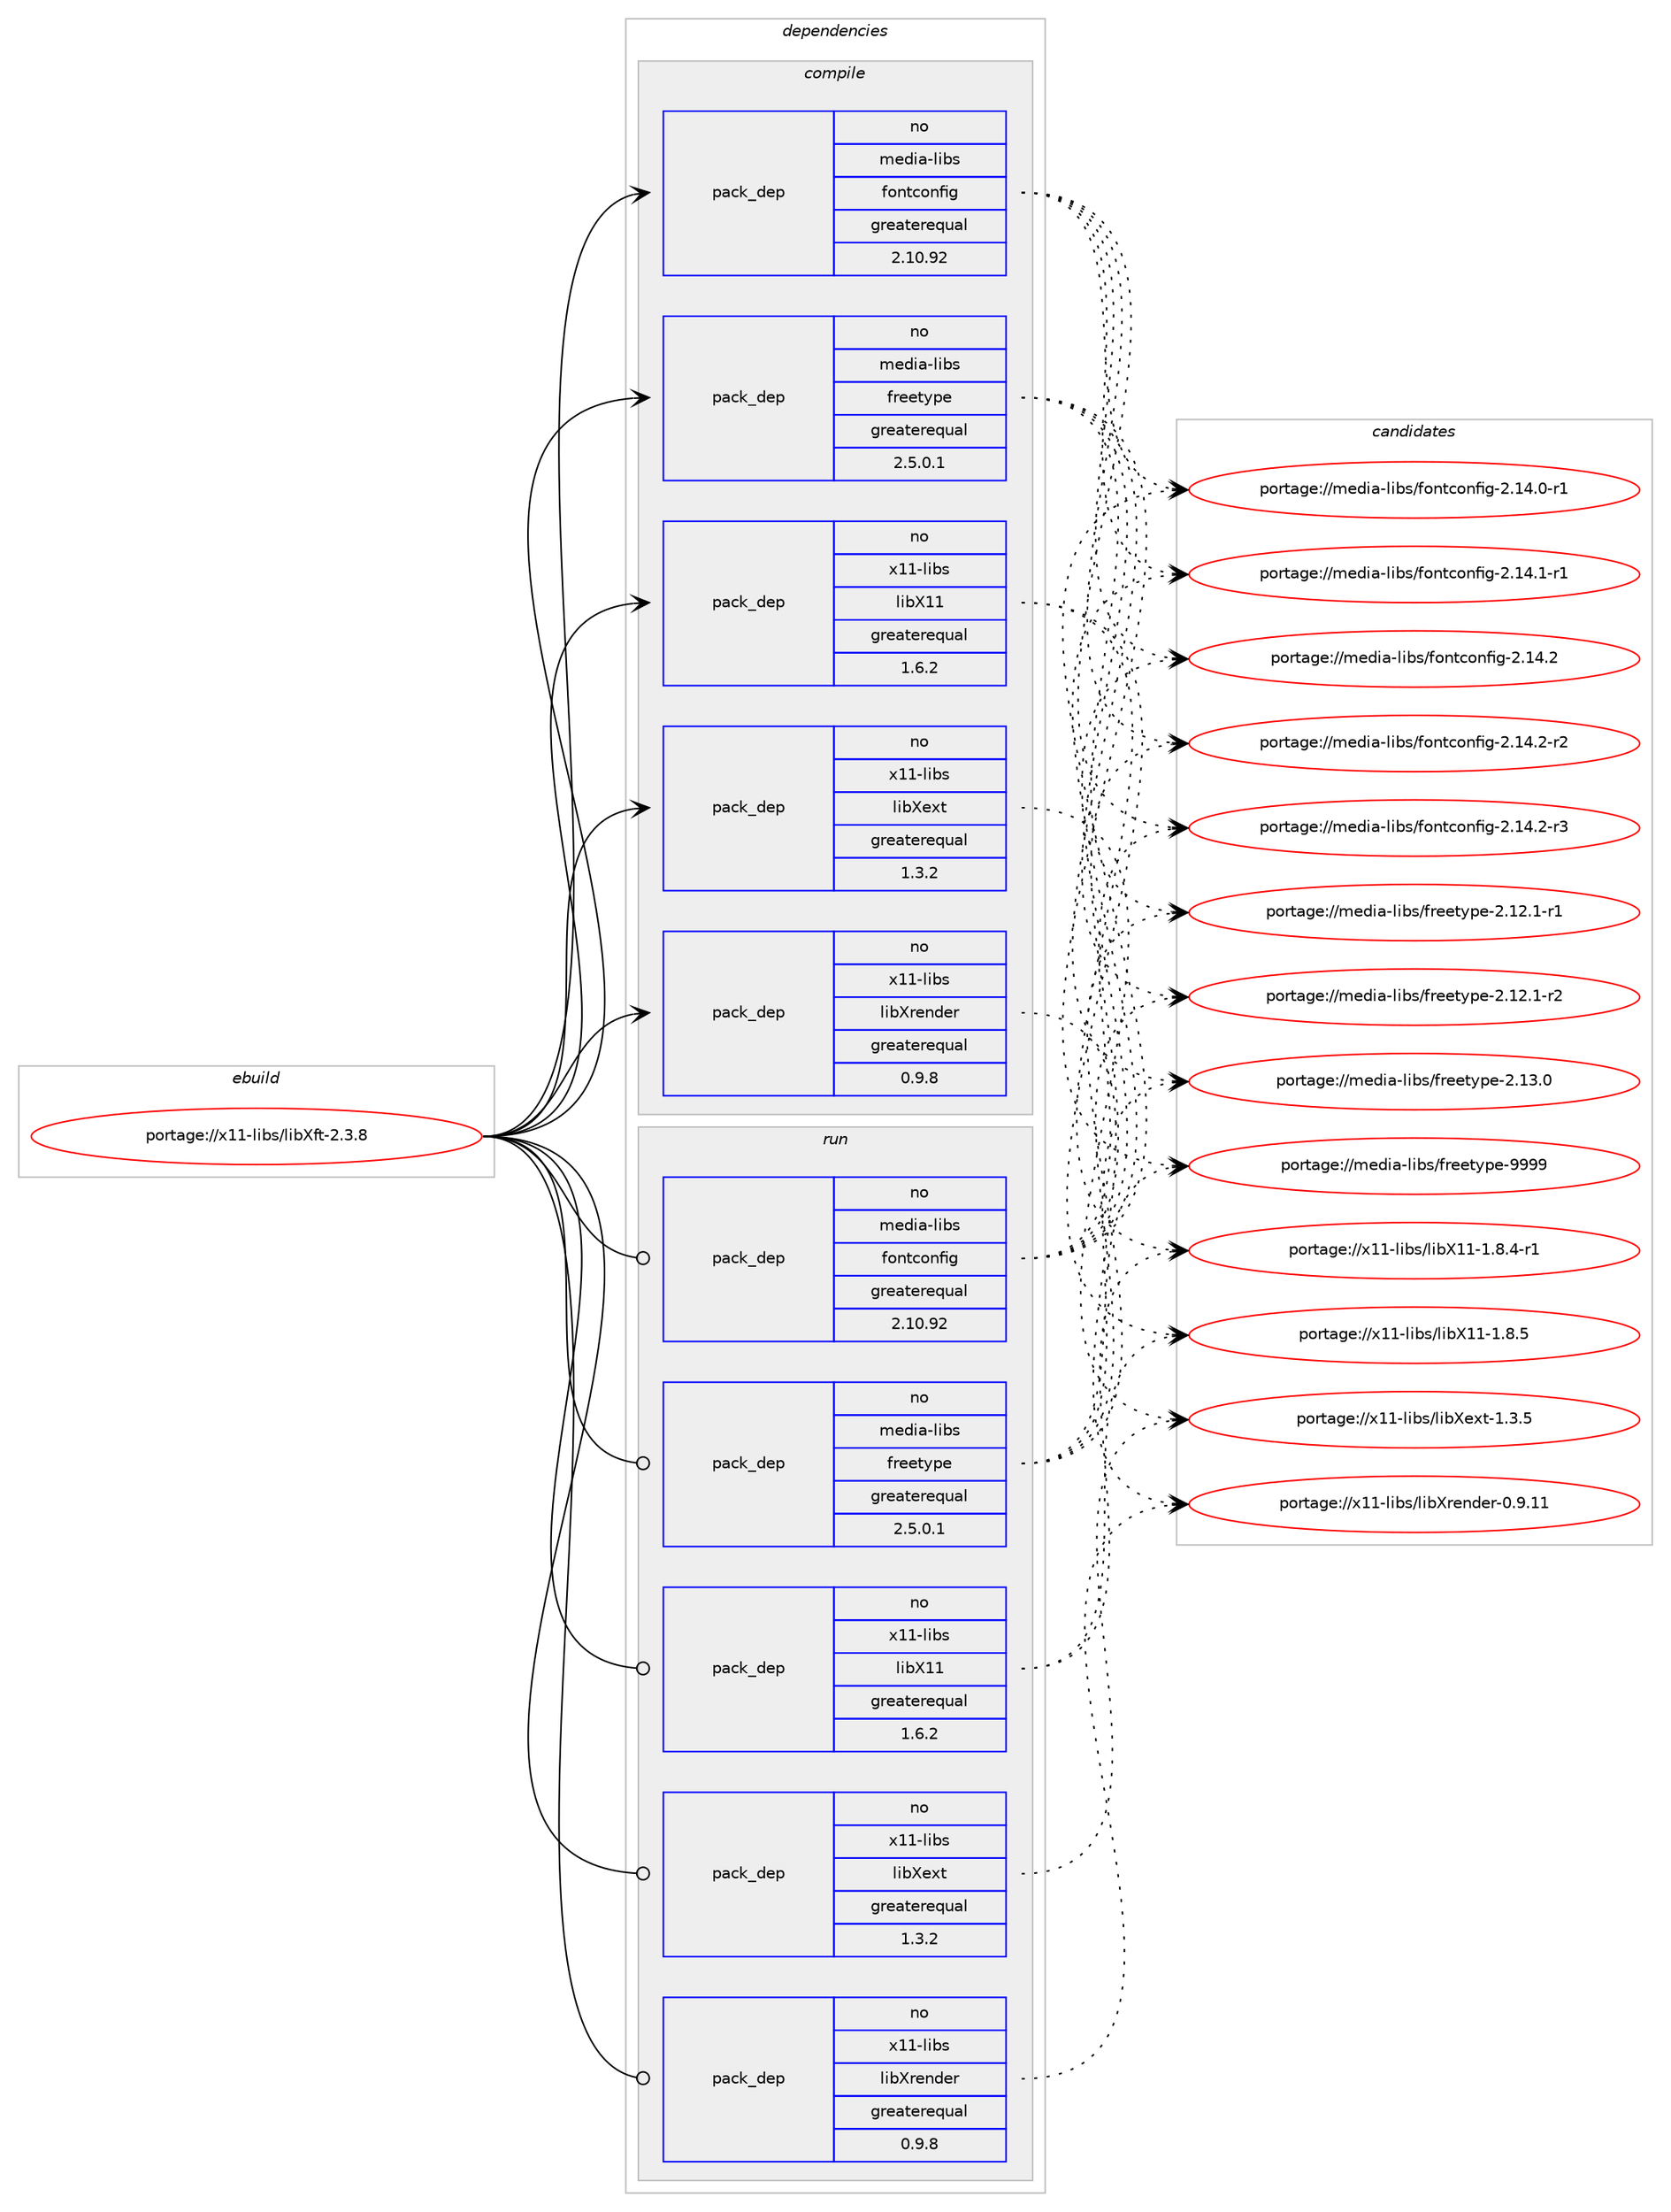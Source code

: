 digraph prolog {

# *************
# Graph options
# *************

newrank=true;
concentrate=true;
compound=true;
graph [rankdir=LR,fontname=Helvetica,fontsize=10,ranksep=1.5];#, ranksep=2.5, nodesep=0.2];
edge  [arrowhead=vee];
node  [fontname=Helvetica,fontsize=10];

# **********
# The ebuild
# **********

subgraph cluster_leftcol {
color=gray;
rank=same;
label=<<i>ebuild</i>>;
id [label="portage://x11-libs/libXft-2.3.8", color=red, width=4, href="../x11-libs/libXft-2.3.8.svg"];
}

# ****************
# The dependencies
# ****************

subgraph cluster_midcol {
color=gray;
label=<<i>dependencies</i>>;
subgraph cluster_compile {
fillcolor="#eeeeee";
style=filled;
label=<<i>compile</i>>;
subgraph pack941 {
dependency1610 [label=<<TABLE BORDER="0" CELLBORDER="1" CELLSPACING="0" CELLPADDING="4" WIDTH="220"><TR><TD ROWSPAN="6" CELLPADDING="30">pack_dep</TD></TR><TR><TD WIDTH="110">no</TD></TR><TR><TD>media-libs</TD></TR><TR><TD>fontconfig</TD></TR><TR><TD>greaterequal</TD></TR><TR><TD>2.10.92</TD></TR></TABLE>>, shape=none, color=blue];
}
id:e -> dependency1610:w [weight=20,style="solid",arrowhead="vee"];
subgraph pack942 {
dependency1611 [label=<<TABLE BORDER="0" CELLBORDER="1" CELLSPACING="0" CELLPADDING="4" WIDTH="220"><TR><TD ROWSPAN="6" CELLPADDING="30">pack_dep</TD></TR><TR><TD WIDTH="110">no</TD></TR><TR><TD>media-libs</TD></TR><TR><TD>freetype</TD></TR><TR><TD>greaterequal</TD></TR><TR><TD>2.5.0.1</TD></TR></TABLE>>, shape=none, color=blue];
}
id:e -> dependency1611:w [weight=20,style="solid",arrowhead="vee"];
# *** BEGIN UNKNOWN DEPENDENCY TYPE (TODO) ***
# id -> package_dependency(portage://x11-libs/libXft-2.3.8,install,no,virtual,ttf-fonts,none,[,,],[],[])
# *** END UNKNOWN DEPENDENCY TYPE (TODO) ***

# *** BEGIN UNKNOWN DEPENDENCY TYPE (TODO) ***
# id -> package_dependency(portage://x11-libs/libXft-2.3.8,install,no,x11-base,xorg-proto,none,[,,],[],[])
# *** END UNKNOWN DEPENDENCY TYPE (TODO) ***

subgraph pack943 {
dependency1612 [label=<<TABLE BORDER="0" CELLBORDER="1" CELLSPACING="0" CELLPADDING="4" WIDTH="220"><TR><TD ROWSPAN="6" CELLPADDING="30">pack_dep</TD></TR><TR><TD WIDTH="110">no</TD></TR><TR><TD>x11-libs</TD></TR><TR><TD>libX11</TD></TR><TR><TD>greaterequal</TD></TR><TR><TD>1.6.2</TD></TR></TABLE>>, shape=none, color=blue];
}
id:e -> dependency1612:w [weight=20,style="solid",arrowhead="vee"];
subgraph pack944 {
dependency1613 [label=<<TABLE BORDER="0" CELLBORDER="1" CELLSPACING="0" CELLPADDING="4" WIDTH="220"><TR><TD ROWSPAN="6" CELLPADDING="30">pack_dep</TD></TR><TR><TD WIDTH="110">no</TD></TR><TR><TD>x11-libs</TD></TR><TR><TD>libXext</TD></TR><TR><TD>greaterequal</TD></TR><TR><TD>1.3.2</TD></TR></TABLE>>, shape=none, color=blue];
}
id:e -> dependency1613:w [weight=20,style="solid",arrowhead="vee"];
subgraph pack945 {
dependency1614 [label=<<TABLE BORDER="0" CELLBORDER="1" CELLSPACING="0" CELLPADDING="4" WIDTH="220"><TR><TD ROWSPAN="6" CELLPADDING="30">pack_dep</TD></TR><TR><TD WIDTH="110">no</TD></TR><TR><TD>x11-libs</TD></TR><TR><TD>libXrender</TD></TR><TR><TD>greaterequal</TD></TR><TR><TD>0.9.8</TD></TR></TABLE>>, shape=none, color=blue];
}
id:e -> dependency1614:w [weight=20,style="solid",arrowhead="vee"];
}
subgraph cluster_compileandrun {
fillcolor="#eeeeee";
style=filled;
label=<<i>compile and run</i>>;
}
subgraph cluster_run {
fillcolor="#eeeeee";
style=filled;
label=<<i>run</i>>;
subgraph pack946 {
dependency1615 [label=<<TABLE BORDER="0" CELLBORDER="1" CELLSPACING="0" CELLPADDING="4" WIDTH="220"><TR><TD ROWSPAN="6" CELLPADDING="30">pack_dep</TD></TR><TR><TD WIDTH="110">no</TD></TR><TR><TD>media-libs</TD></TR><TR><TD>fontconfig</TD></TR><TR><TD>greaterequal</TD></TR><TR><TD>2.10.92</TD></TR></TABLE>>, shape=none, color=blue];
}
id:e -> dependency1615:w [weight=20,style="solid",arrowhead="odot"];
subgraph pack947 {
dependency1616 [label=<<TABLE BORDER="0" CELLBORDER="1" CELLSPACING="0" CELLPADDING="4" WIDTH="220"><TR><TD ROWSPAN="6" CELLPADDING="30">pack_dep</TD></TR><TR><TD WIDTH="110">no</TD></TR><TR><TD>media-libs</TD></TR><TR><TD>freetype</TD></TR><TR><TD>greaterequal</TD></TR><TR><TD>2.5.0.1</TD></TR></TABLE>>, shape=none, color=blue];
}
id:e -> dependency1616:w [weight=20,style="solid",arrowhead="odot"];
# *** BEGIN UNKNOWN DEPENDENCY TYPE (TODO) ***
# id -> package_dependency(portage://x11-libs/libXft-2.3.8,run,no,virtual,ttf-fonts,none,[,,],[],[])
# *** END UNKNOWN DEPENDENCY TYPE (TODO) ***

subgraph pack948 {
dependency1617 [label=<<TABLE BORDER="0" CELLBORDER="1" CELLSPACING="0" CELLPADDING="4" WIDTH="220"><TR><TD ROWSPAN="6" CELLPADDING="30">pack_dep</TD></TR><TR><TD WIDTH="110">no</TD></TR><TR><TD>x11-libs</TD></TR><TR><TD>libX11</TD></TR><TR><TD>greaterequal</TD></TR><TR><TD>1.6.2</TD></TR></TABLE>>, shape=none, color=blue];
}
id:e -> dependency1617:w [weight=20,style="solid",arrowhead="odot"];
subgraph pack949 {
dependency1618 [label=<<TABLE BORDER="0" CELLBORDER="1" CELLSPACING="0" CELLPADDING="4" WIDTH="220"><TR><TD ROWSPAN="6" CELLPADDING="30">pack_dep</TD></TR><TR><TD WIDTH="110">no</TD></TR><TR><TD>x11-libs</TD></TR><TR><TD>libXext</TD></TR><TR><TD>greaterequal</TD></TR><TR><TD>1.3.2</TD></TR></TABLE>>, shape=none, color=blue];
}
id:e -> dependency1618:w [weight=20,style="solid",arrowhead="odot"];
subgraph pack950 {
dependency1619 [label=<<TABLE BORDER="0" CELLBORDER="1" CELLSPACING="0" CELLPADDING="4" WIDTH="220"><TR><TD ROWSPAN="6" CELLPADDING="30">pack_dep</TD></TR><TR><TD WIDTH="110">no</TD></TR><TR><TD>x11-libs</TD></TR><TR><TD>libXrender</TD></TR><TR><TD>greaterequal</TD></TR><TR><TD>0.9.8</TD></TR></TABLE>>, shape=none, color=blue];
}
id:e -> dependency1619:w [weight=20,style="solid",arrowhead="odot"];
}
}

# **************
# The candidates
# **************

subgraph cluster_choices {
rank=same;
color=gray;
label=<<i>candidates</i>>;

subgraph choice941 {
color=black;
nodesep=1;
choice1091011001059745108105981154710211111011699111110102105103455046495246484511449 [label="portage://media-libs/fontconfig-2.14.0-r1", color=red, width=4,href="../media-libs/fontconfig-2.14.0-r1.svg"];
choice1091011001059745108105981154710211111011699111110102105103455046495246494511449 [label="portage://media-libs/fontconfig-2.14.1-r1", color=red, width=4,href="../media-libs/fontconfig-2.14.1-r1.svg"];
choice109101100105974510810598115471021111101169911111010210510345504649524650 [label="portage://media-libs/fontconfig-2.14.2", color=red, width=4,href="../media-libs/fontconfig-2.14.2.svg"];
choice1091011001059745108105981154710211111011699111110102105103455046495246504511450 [label="portage://media-libs/fontconfig-2.14.2-r2", color=red, width=4,href="../media-libs/fontconfig-2.14.2-r2.svg"];
choice1091011001059745108105981154710211111011699111110102105103455046495246504511451 [label="portage://media-libs/fontconfig-2.14.2-r3", color=red, width=4,href="../media-libs/fontconfig-2.14.2-r3.svg"];
dependency1610:e -> choice1091011001059745108105981154710211111011699111110102105103455046495246484511449:w [style=dotted,weight="100"];
dependency1610:e -> choice1091011001059745108105981154710211111011699111110102105103455046495246494511449:w [style=dotted,weight="100"];
dependency1610:e -> choice109101100105974510810598115471021111101169911111010210510345504649524650:w [style=dotted,weight="100"];
dependency1610:e -> choice1091011001059745108105981154710211111011699111110102105103455046495246504511450:w [style=dotted,weight="100"];
dependency1610:e -> choice1091011001059745108105981154710211111011699111110102105103455046495246504511451:w [style=dotted,weight="100"];
}
subgraph choice942 {
color=black;
nodesep=1;
choice10910110010597451081059811547102114101101116121112101455046495046494511449 [label="portage://media-libs/freetype-2.12.1-r1", color=red, width=4,href="../media-libs/freetype-2.12.1-r1.svg"];
choice10910110010597451081059811547102114101101116121112101455046495046494511450 [label="portage://media-libs/freetype-2.12.1-r2", color=red, width=4,href="../media-libs/freetype-2.12.1-r2.svg"];
choice1091011001059745108105981154710211410110111612111210145504649514648 [label="portage://media-libs/freetype-2.13.0", color=red, width=4,href="../media-libs/freetype-2.13.0.svg"];
choice109101100105974510810598115471021141011011161211121014557575757 [label="portage://media-libs/freetype-9999", color=red, width=4,href="../media-libs/freetype-9999.svg"];
dependency1611:e -> choice10910110010597451081059811547102114101101116121112101455046495046494511449:w [style=dotted,weight="100"];
dependency1611:e -> choice10910110010597451081059811547102114101101116121112101455046495046494511450:w [style=dotted,weight="100"];
dependency1611:e -> choice1091011001059745108105981154710211410110111612111210145504649514648:w [style=dotted,weight="100"];
dependency1611:e -> choice109101100105974510810598115471021141011011161211121014557575757:w [style=dotted,weight="100"];
}
subgraph choice943 {
color=black;
nodesep=1;
choice1204949451081059811547108105988849494549465646524511449 [label="portage://x11-libs/libX11-1.8.4-r1", color=red, width=4,href="../x11-libs/libX11-1.8.4-r1.svg"];
choice120494945108105981154710810598884949454946564653 [label="portage://x11-libs/libX11-1.8.5", color=red, width=4,href="../x11-libs/libX11-1.8.5.svg"];
dependency1612:e -> choice1204949451081059811547108105988849494549465646524511449:w [style=dotted,weight="100"];
dependency1612:e -> choice120494945108105981154710810598884949454946564653:w [style=dotted,weight="100"];
}
subgraph choice944 {
color=black;
nodesep=1;
choice12049494510810598115471081059888101120116454946514653 [label="portage://x11-libs/libXext-1.3.5", color=red, width=4,href="../x11-libs/libXext-1.3.5.svg"];
dependency1613:e -> choice12049494510810598115471081059888101120116454946514653:w [style=dotted,weight="100"];
}
subgraph choice945 {
color=black;
nodesep=1;
choice1204949451081059811547108105988811410111010010111445484657464949 [label="portage://x11-libs/libXrender-0.9.11", color=red, width=4,href="../x11-libs/libXrender-0.9.11.svg"];
dependency1614:e -> choice1204949451081059811547108105988811410111010010111445484657464949:w [style=dotted,weight="100"];
}
subgraph choice946 {
color=black;
nodesep=1;
choice1091011001059745108105981154710211111011699111110102105103455046495246484511449 [label="portage://media-libs/fontconfig-2.14.0-r1", color=red, width=4,href="../media-libs/fontconfig-2.14.0-r1.svg"];
choice1091011001059745108105981154710211111011699111110102105103455046495246494511449 [label="portage://media-libs/fontconfig-2.14.1-r1", color=red, width=4,href="../media-libs/fontconfig-2.14.1-r1.svg"];
choice109101100105974510810598115471021111101169911111010210510345504649524650 [label="portage://media-libs/fontconfig-2.14.2", color=red, width=4,href="../media-libs/fontconfig-2.14.2.svg"];
choice1091011001059745108105981154710211111011699111110102105103455046495246504511450 [label="portage://media-libs/fontconfig-2.14.2-r2", color=red, width=4,href="../media-libs/fontconfig-2.14.2-r2.svg"];
choice1091011001059745108105981154710211111011699111110102105103455046495246504511451 [label="portage://media-libs/fontconfig-2.14.2-r3", color=red, width=4,href="../media-libs/fontconfig-2.14.2-r3.svg"];
dependency1615:e -> choice1091011001059745108105981154710211111011699111110102105103455046495246484511449:w [style=dotted,weight="100"];
dependency1615:e -> choice1091011001059745108105981154710211111011699111110102105103455046495246494511449:w [style=dotted,weight="100"];
dependency1615:e -> choice109101100105974510810598115471021111101169911111010210510345504649524650:w [style=dotted,weight="100"];
dependency1615:e -> choice1091011001059745108105981154710211111011699111110102105103455046495246504511450:w [style=dotted,weight="100"];
dependency1615:e -> choice1091011001059745108105981154710211111011699111110102105103455046495246504511451:w [style=dotted,weight="100"];
}
subgraph choice947 {
color=black;
nodesep=1;
choice10910110010597451081059811547102114101101116121112101455046495046494511449 [label="portage://media-libs/freetype-2.12.1-r1", color=red, width=4,href="../media-libs/freetype-2.12.1-r1.svg"];
choice10910110010597451081059811547102114101101116121112101455046495046494511450 [label="portage://media-libs/freetype-2.12.1-r2", color=red, width=4,href="../media-libs/freetype-2.12.1-r2.svg"];
choice1091011001059745108105981154710211410110111612111210145504649514648 [label="portage://media-libs/freetype-2.13.0", color=red, width=4,href="../media-libs/freetype-2.13.0.svg"];
choice109101100105974510810598115471021141011011161211121014557575757 [label="portage://media-libs/freetype-9999", color=red, width=4,href="../media-libs/freetype-9999.svg"];
dependency1616:e -> choice10910110010597451081059811547102114101101116121112101455046495046494511449:w [style=dotted,weight="100"];
dependency1616:e -> choice10910110010597451081059811547102114101101116121112101455046495046494511450:w [style=dotted,weight="100"];
dependency1616:e -> choice1091011001059745108105981154710211410110111612111210145504649514648:w [style=dotted,weight="100"];
dependency1616:e -> choice109101100105974510810598115471021141011011161211121014557575757:w [style=dotted,weight="100"];
}
subgraph choice948 {
color=black;
nodesep=1;
choice1204949451081059811547108105988849494549465646524511449 [label="portage://x11-libs/libX11-1.8.4-r1", color=red, width=4,href="../x11-libs/libX11-1.8.4-r1.svg"];
choice120494945108105981154710810598884949454946564653 [label="portage://x11-libs/libX11-1.8.5", color=red, width=4,href="../x11-libs/libX11-1.8.5.svg"];
dependency1617:e -> choice1204949451081059811547108105988849494549465646524511449:w [style=dotted,weight="100"];
dependency1617:e -> choice120494945108105981154710810598884949454946564653:w [style=dotted,weight="100"];
}
subgraph choice949 {
color=black;
nodesep=1;
choice12049494510810598115471081059888101120116454946514653 [label="portage://x11-libs/libXext-1.3.5", color=red, width=4,href="../x11-libs/libXext-1.3.5.svg"];
dependency1618:e -> choice12049494510810598115471081059888101120116454946514653:w [style=dotted,weight="100"];
}
subgraph choice950 {
color=black;
nodesep=1;
choice1204949451081059811547108105988811410111010010111445484657464949 [label="portage://x11-libs/libXrender-0.9.11", color=red, width=4,href="../x11-libs/libXrender-0.9.11.svg"];
dependency1619:e -> choice1204949451081059811547108105988811410111010010111445484657464949:w [style=dotted,weight="100"];
}
}

}
